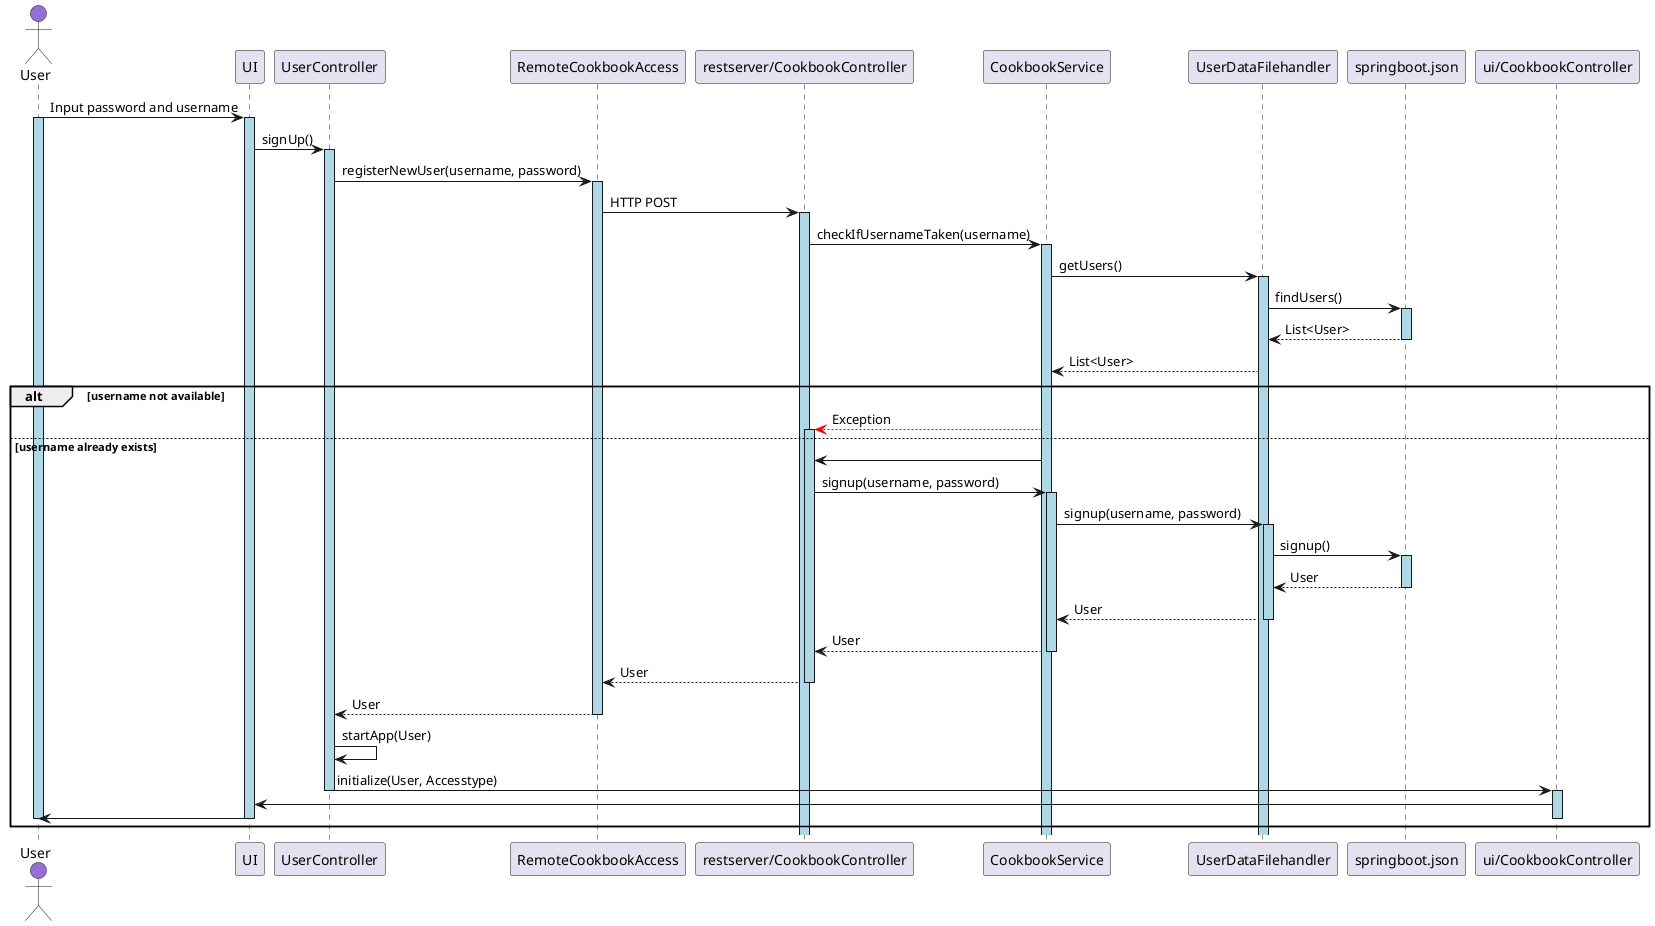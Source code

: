 @startuml Sequence Diagram

Actor User as user  #MediumPurple
participant UI as ui
participant UserController as uc  
participant RemoteCookbookAccess as rca 
participant "restserver/CookbookController" as rcc  
participant CookbookService as cs 
participant UserDataFilehandler as udf  
participant "springboot.json" as sbj 
participant "ui/CookbookController" as ucc 

user -> ui: Input password and username
activate user #LightBlue
activate ui #LightBlue
ui -> uc: signUp()
activate uc #LightBlue
uc -> rca: registerNewUser(username, password)
activate rca #LightBlue
rca -> rcc: HTTP POST
activate rcc #LightBlue
rcc -> cs: checkIfUsernameTaken(username)
activate cs #LightBlue
cs -> udf: getUsers()
activate udf #LightBlue
udf -> sbj: findUsers()
activate sbj #LightBlue
sbj --> udf: List<User>
deactivate sbj
udf --> cs: List<User>
alt username not available
cs -[#Red]-> rcc: Exception
else username already exists 
activate rcc #LightBlue
cs -> rcc
rcc -> cs: signup(username, password)
activate cs #LightBlue
cs -> udf: signup(username, password)
activate udf #LightBlue
udf -> sbj: signup()
activate sbj #LightBlue
sbj --> udf: User
deactivate sbj
udf --> cs: User
deactivate udf
cs --> rcc: User
deactivate cs
rcc --> rca: User
deactivate rcc
rca --> uc: User
deactivate rca
uc -> uc: startApp(User)
uc -> ucc: initialize(User, Accesstype)
deactivate uc
activate ucc #LightBlue
ucc -> ui
ui -> user
deactivate ucc
deactivate ui
deactivate user
end

@enduml
